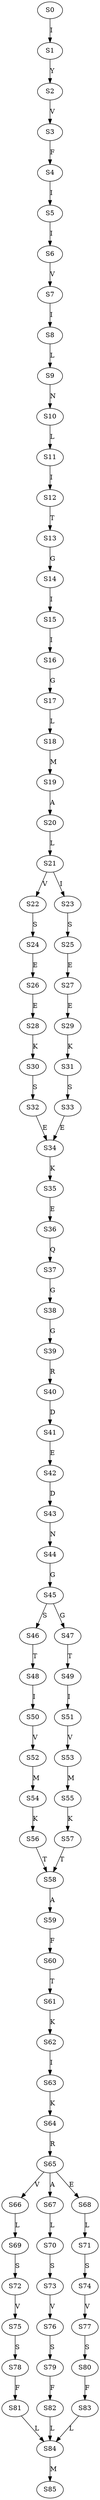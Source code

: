 strict digraph  {
	S0 -> S1 [ label = I ];
	S1 -> S2 [ label = Y ];
	S2 -> S3 [ label = V ];
	S3 -> S4 [ label = F ];
	S4 -> S5 [ label = I ];
	S5 -> S6 [ label = I ];
	S6 -> S7 [ label = V ];
	S7 -> S8 [ label = I ];
	S8 -> S9 [ label = L ];
	S9 -> S10 [ label = N ];
	S10 -> S11 [ label = L ];
	S11 -> S12 [ label = I ];
	S12 -> S13 [ label = T ];
	S13 -> S14 [ label = G ];
	S14 -> S15 [ label = I ];
	S15 -> S16 [ label = I ];
	S16 -> S17 [ label = G ];
	S17 -> S18 [ label = L ];
	S18 -> S19 [ label = M ];
	S19 -> S20 [ label = A ];
	S20 -> S21 [ label = L ];
	S21 -> S22 [ label = V ];
	S21 -> S23 [ label = I ];
	S22 -> S24 [ label = S ];
	S23 -> S25 [ label = S ];
	S24 -> S26 [ label = E ];
	S25 -> S27 [ label = E ];
	S26 -> S28 [ label = E ];
	S27 -> S29 [ label = E ];
	S28 -> S30 [ label = K ];
	S29 -> S31 [ label = K ];
	S30 -> S32 [ label = S ];
	S31 -> S33 [ label = S ];
	S32 -> S34 [ label = E ];
	S33 -> S34 [ label = E ];
	S34 -> S35 [ label = K ];
	S35 -> S36 [ label = E ];
	S36 -> S37 [ label = Q ];
	S37 -> S38 [ label = G ];
	S38 -> S39 [ label = G ];
	S39 -> S40 [ label = R ];
	S40 -> S41 [ label = D ];
	S41 -> S42 [ label = E ];
	S42 -> S43 [ label = D ];
	S43 -> S44 [ label = N ];
	S44 -> S45 [ label = G ];
	S45 -> S46 [ label = S ];
	S45 -> S47 [ label = G ];
	S46 -> S48 [ label = T ];
	S47 -> S49 [ label = T ];
	S48 -> S50 [ label = I ];
	S49 -> S51 [ label = I ];
	S50 -> S52 [ label = V ];
	S51 -> S53 [ label = V ];
	S52 -> S54 [ label = M ];
	S53 -> S55 [ label = M ];
	S54 -> S56 [ label = K ];
	S55 -> S57 [ label = K ];
	S56 -> S58 [ label = T ];
	S57 -> S58 [ label = T ];
	S58 -> S59 [ label = A ];
	S59 -> S60 [ label = F ];
	S60 -> S61 [ label = T ];
	S61 -> S62 [ label = K ];
	S62 -> S63 [ label = I ];
	S63 -> S64 [ label = K ];
	S64 -> S65 [ label = R ];
	S65 -> S66 [ label = V ];
	S65 -> S67 [ label = A ];
	S65 -> S68 [ label = E ];
	S66 -> S69 [ label = L ];
	S67 -> S70 [ label = L ];
	S68 -> S71 [ label = L ];
	S69 -> S72 [ label = S ];
	S70 -> S73 [ label = S ];
	S71 -> S74 [ label = S ];
	S72 -> S75 [ label = V ];
	S73 -> S76 [ label = V ];
	S74 -> S77 [ label = V ];
	S75 -> S78 [ label = S ];
	S76 -> S79 [ label = S ];
	S77 -> S80 [ label = S ];
	S78 -> S81 [ label = F ];
	S79 -> S82 [ label = F ];
	S80 -> S83 [ label = F ];
	S81 -> S84 [ label = L ];
	S82 -> S84 [ label = L ];
	S83 -> S84 [ label = L ];
	S84 -> S85 [ label = M ];
}
